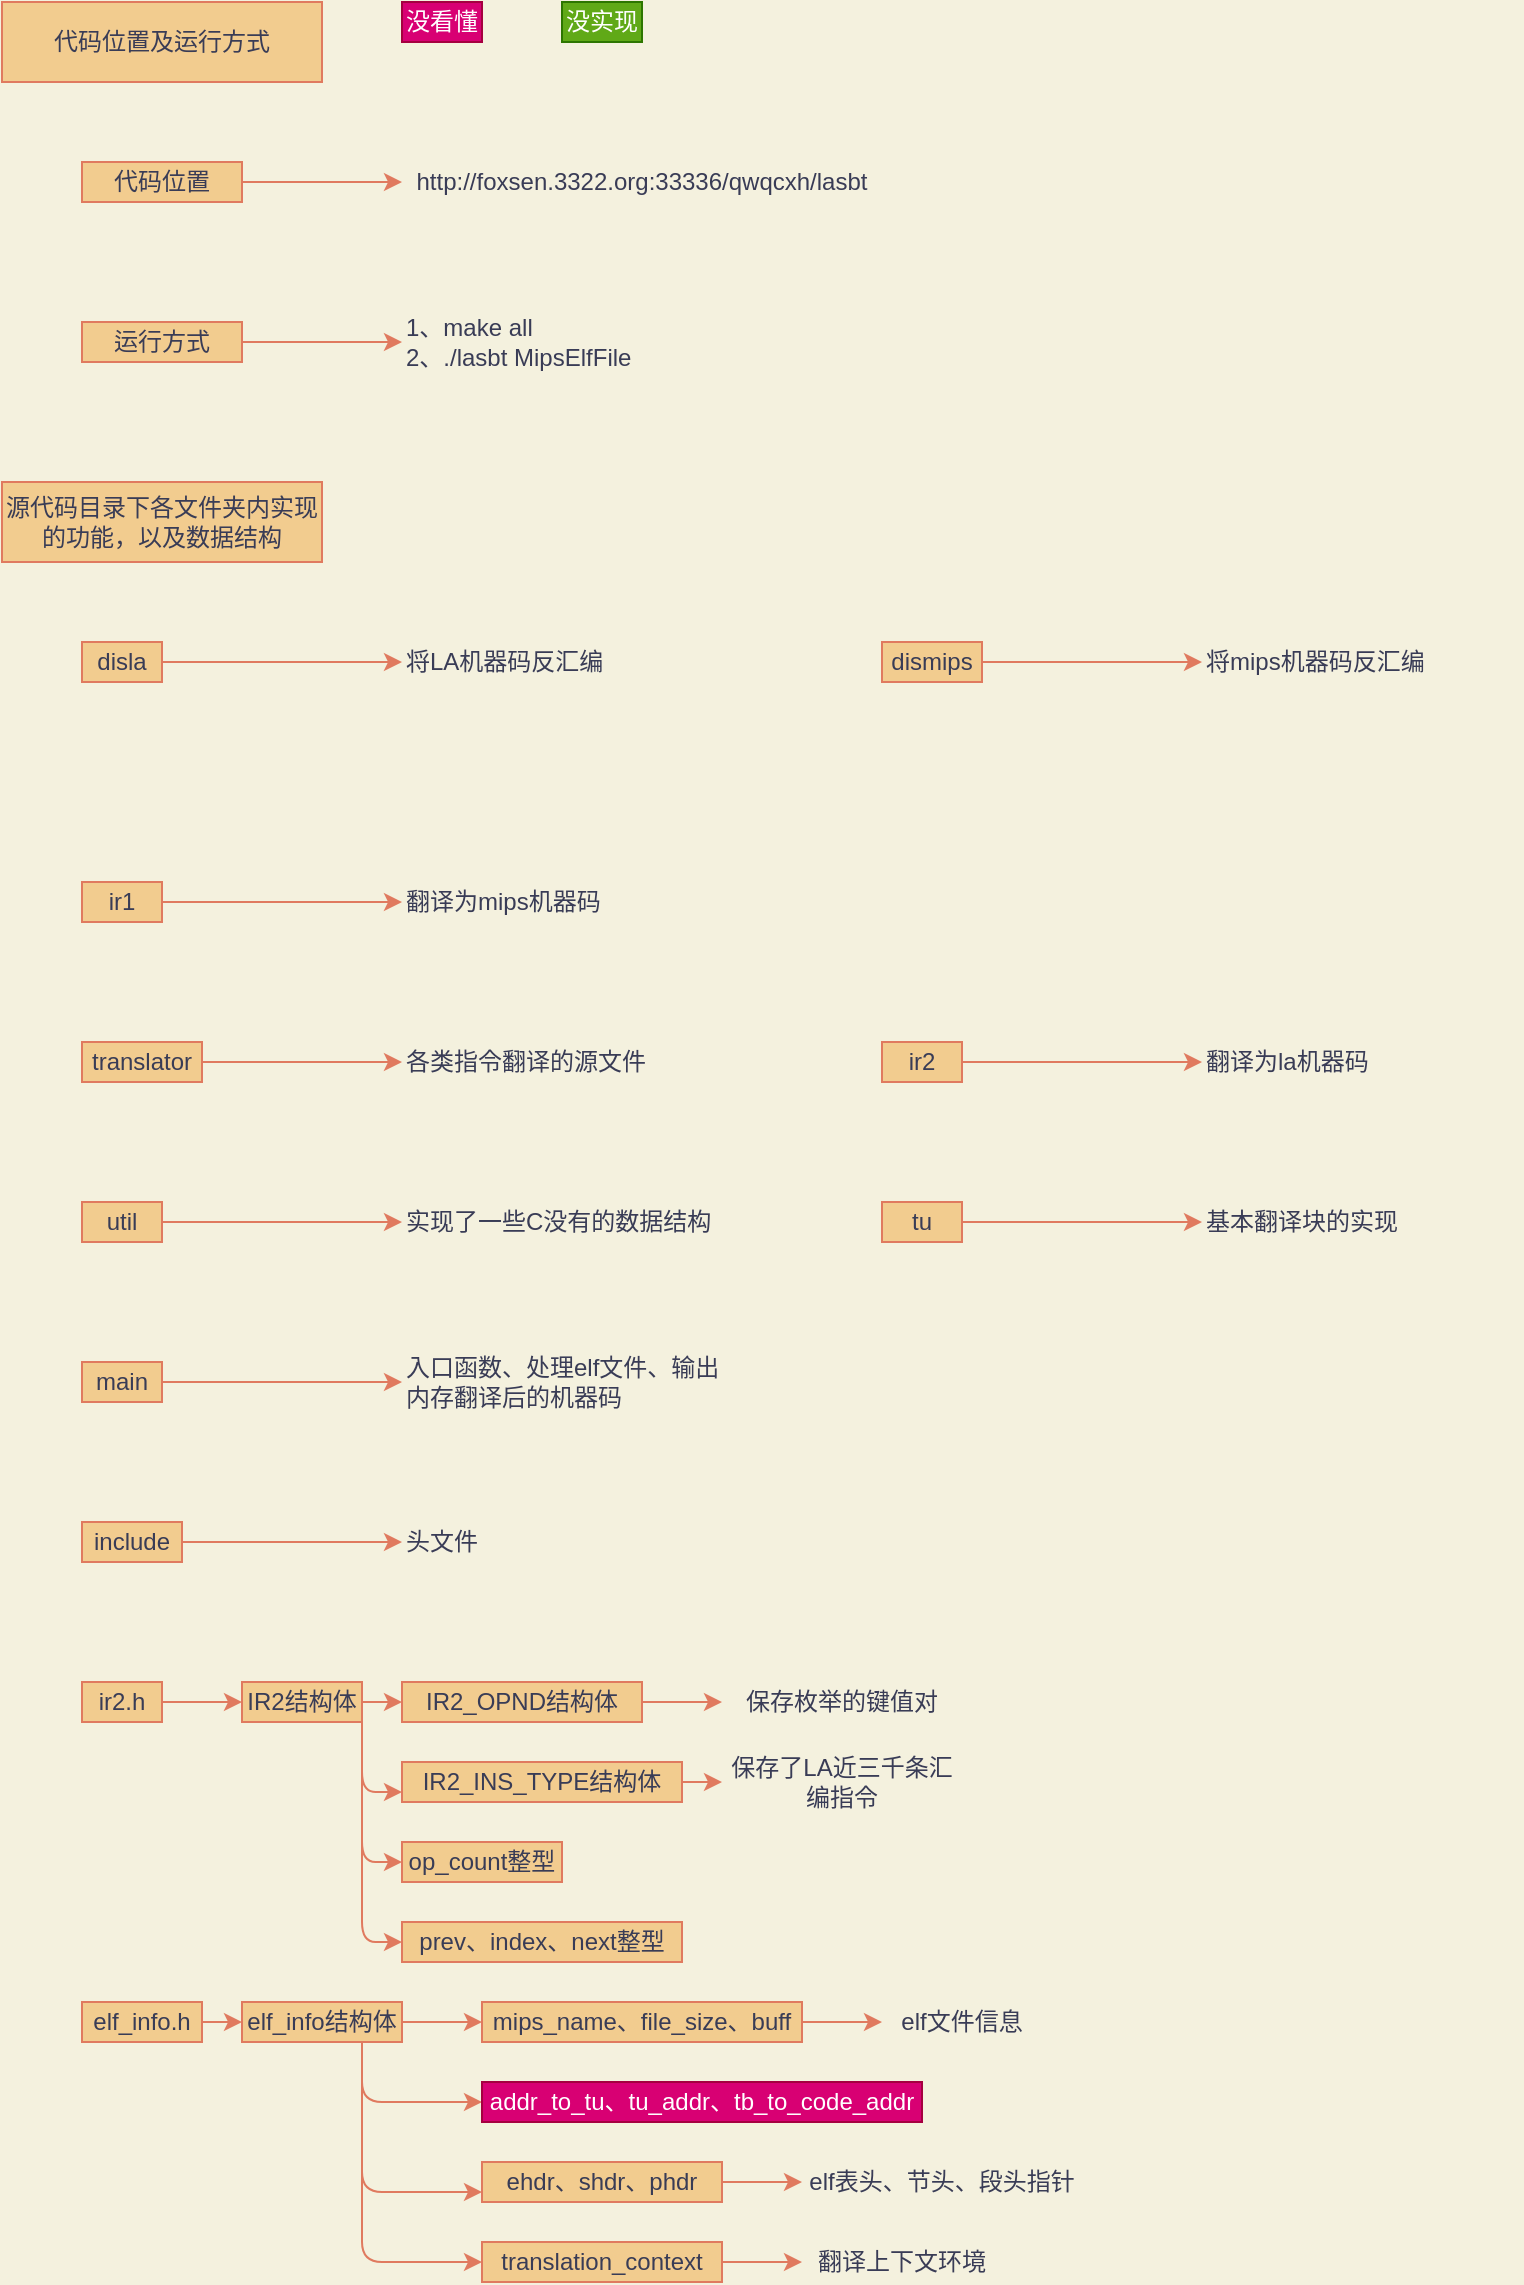 <mxfile version="13.6.6" type="github" pages="3">
  <diagram id="Aom846nJxp8-ckmhE_7P" name="Page-1">
    <mxGraphModel dx="1662" dy="773" grid="1" gridSize="10" guides="1" tooltips="1" connect="1" arrows="1" fold="1" page="1" pageScale="1" pageWidth="827" pageHeight="1169" background="#F4F1DE" math="1" shadow="0">
      <root>
        <mxCell id="0" />
        <mxCell id="1" parent="0" />
        <mxCell id="qtjspHp6lkipxShFISgi-15" style="edgeStyle=orthogonalEdgeStyle;rounded=0;orthogonalLoop=1;jettySize=auto;html=1;exitX=1;exitY=0.5;exitDx=0;exitDy=0;labelBackgroundColor=#F4F1DE;strokeColor=#E07A5F;fontColor=#393C56;" parent="1" source="qtjspHp6lkipxShFISgi-1" target="qtjspHp6lkipxShFISgi-14" edge="1">
          <mxGeometry relative="1" as="geometry" />
        </mxCell>
        <mxCell id="qtjspHp6lkipxShFISgi-1" value="dismips" style="rounded=0;whiteSpace=wrap;html=1;fillColor=#F2CC8F;strokeColor=#E07A5F;fontColor=#393C56;" parent="1" vertex="1">
          <mxGeometry x="440" y="320" width="50" height="20" as="geometry" />
        </mxCell>
        <mxCell id="qtjspHp6lkipxShFISgi-17" style="edgeStyle=orthogonalEdgeStyle;rounded=0;orthogonalLoop=1;jettySize=auto;html=1;exitX=1;exitY=0.5;exitDx=0;exitDy=0;labelBackgroundColor=#F4F1DE;strokeColor=#E07A5F;fontColor=#393C56;" parent="1" source="qtjspHp6lkipxShFISgi-2" target="qtjspHp6lkipxShFISgi-16" edge="1">
          <mxGeometry relative="1" as="geometry" />
        </mxCell>
        <mxCell id="qtjspHp6lkipxShFISgi-2" value="disla" style="rounded=0;whiteSpace=wrap;html=1;fillColor=#F2CC8F;strokeColor=#E07A5F;fontColor=#393C56;" parent="1" vertex="1">
          <mxGeometry x="40" y="320" width="40" height="20" as="geometry" />
        </mxCell>
        <mxCell id="qtjspHp6lkipxShFISgi-18" style="edgeStyle=orthogonalEdgeStyle;rounded=0;orthogonalLoop=1;jettySize=auto;html=1;exitX=1;exitY=0.5;exitDx=0;exitDy=0;entryX=0;entryY=0.5;entryDx=0;entryDy=0;labelBackgroundColor=#F4F1DE;strokeColor=#E07A5F;fontColor=#393C56;" parent="1" source="qtjspHp6lkipxShFISgi-3" target="qtjspHp6lkipxShFISgi-19" edge="1">
          <mxGeometry relative="1" as="geometry">
            <mxPoint x="140" y="770" as="targetPoint" />
          </mxGeometry>
        </mxCell>
        <mxCell id="qtjspHp6lkipxShFISgi-3" value="include" style="rounded=0;whiteSpace=wrap;html=1;fillColor=#F2CC8F;strokeColor=#E07A5F;fontColor=#393C56;" parent="1" vertex="1">
          <mxGeometry x="40" y="760" width="50" height="20" as="geometry" />
        </mxCell>
        <mxCell id="qtjspHp6lkipxShFISgi-21" style="edgeStyle=orthogonalEdgeStyle;rounded=0;orthogonalLoop=1;jettySize=auto;html=1;exitX=1;exitY=0.5;exitDx=0;exitDy=0;labelBackgroundColor=#F4F1DE;strokeColor=#E07A5F;fontColor=#393C56;" parent="1" source="qtjspHp6lkipxShFISgi-4" target="qtjspHp6lkipxShFISgi-20" edge="1">
          <mxGeometry relative="1" as="geometry" />
        </mxCell>
        <mxCell id="qtjspHp6lkipxShFISgi-4" value="ir1" style="rounded=0;whiteSpace=wrap;html=1;fillColor=#F2CC8F;strokeColor=#E07A5F;fontColor=#393C56;" parent="1" vertex="1">
          <mxGeometry x="40" y="440" width="40" height="20" as="geometry" />
        </mxCell>
        <mxCell id="qtjspHp6lkipxShFISgi-5" value="ir2" style="rounded=0;whiteSpace=wrap;html=1;fillColor=#F2CC8F;strokeColor=#E07A5F;fontColor=#393C56;" parent="1" vertex="1">
          <mxGeometry x="440" y="520" width="40" height="20" as="geometry" />
        </mxCell>
        <mxCell id="qtjspHp6lkipxShFISgi-25" style="edgeStyle=orthogonalEdgeStyle;rounded=0;orthogonalLoop=1;jettySize=auto;html=1;exitX=1;exitY=0.5;exitDx=0;exitDy=0;entryX=0;entryY=0.5;entryDx=0;entryDy=0;labelBackgroundColor=#F4F1DE;strokeColor=#E07A5F;fontColor=#393C56;" parent="1" source="qtjspHp6lkipxShFISgi-6" target="qtjspHp6lkipxShFISgi-24" edge="1">
          <mxGeometry relative="1" as="geometry" />
        </mxCell>
        <mxCell id="qtjspHp6lkipxShFISgi-6" value="translator" style="rounded=0;whiteSpace=wrap;html=1;fillColor=#F2CC8F;strokeColor=#E07A5F;fontColor=#393C56;" parent="1" vertex="1">
          <mxGeometry x="40" y="520" width="60" height="20" as="geometry" />
        </mxCell>
        <mxCell id="qtjspHp6lkipxShFISgi-27" style="edgeStyle=orthogonalEdgeStyle;rounded=0;orthogonalLoop=1;jettySize=auto;html=1;exitX=1;exitY=0.5;exitDx=0;exitDy=0;entryX=0;entryY=0.5;entryDx=0;entryDy=0;labelBackgroundColor=#F4F1DE;strokeColor=#E07A5F;fontColor=#393C56;" parent="1" source="qtjspHp6lkipxShFISgi-7" target="qtjspHp6lkipxShFISgi-26" edge="1">
          <mxGeometry relative="1" as="geometry" />
        </mxCell>
        <mxCell id="qtjspHp6lkipxShFISgi-7" value="tu" style="rounded=0;whiteSpace=wrap;html=1;fillColor=#F2CC8F;strokeColor=#E07A5F;fontColor=#393C56;" parent="1" vertex="1">
          <mxGeometry x="440" y="600" width="40" height="20" as="geometry" />
        </mxCell>
        <mxCell id="qtjspHp6lkipxShFISgi-28" style="edgeStyle=orthogonalEdgeStyle;rounded=0;orthogonalLoop=1;jettySize=auto;html=1;exitX=1;exitY=0.5;exitDx=0;exitDy=0;entryX=0;entryY=0.5;entryDx=0;entryDy=0;labelBackgroundColor=#F4F1DE;strokeColor=#E07A5F;fontColor=#393C56;" parent="1" source="qtjspHp6lkipxShFISgi-8" target="qtjspHp6lkipxShFISgi-29" edge="1">
          <mxGeometry relative="1" as="geometry">
            <mxPoint x="190" y="610" as="targetPoint" />
          </mxGeometry>
        </mxCell>
        <mxCell id="qtjspHp6lkipxShFISgi-8" value="util" style="rounded=0;whiteSpace=wrap;html=1;fillColor=#F2CC8F;strokeColor=#E07A5F;fontColor=#393C56;" parent="1" vertex="1">
          <mxGeometry x="40" y="600" width="40" height="20" as="geometry" />
        </mxCell>
        <mxCell id="qtjspHp6lkipxShFISgi-30" style="edgeStyle=orthogonalEdgeStyle;rounded=0;orthogonalLoop=1;jettySize=auto;html=1;exitX=1;exitY=0.5;exitDx=0;exitDy=0;labelBackgroundColor=#F4F1DE;strokeColor=#E07A5F;fontColor=#393C56;" parent="1" source="qtjspHp6lkipxShFISgi-9" target="qtjspHp6lkipxShFISgi-31" edge="1">
          <mxGeometry relative="1" as="geometry">
            <mxPoint x="190" y="1010" as="targetPoint" />
          </mxGeometry>
        </mxCell>
        <mxCell id="qtjspHp6lkipxShFISgi-9" value="main" style="rounded=0;whiteSpace=wrap;html=1;fillColor=#F2CC8F;strokeColor=#E07A5F;fontColor=#393C56;" parent="1" vertex="1">
          <mxGeometry x="40" y="680" width="40" height="20" as="geometry" />
        </mxCell>
        <mxCell id="qtjspHp6lkipxShFISgi-14" value="将mips机器码反汇编" style="text;html=1;strokeColor=none;fillColor=none;align=left;verticalAlign=middle;whiteSpace=wrap;rounded=0;fontColor=#393C56;" parent="1" vertex="1">
          <mxGeometry x="600" y="320" width="160" height="20" as="geometry" />
        </mxCell>
        <mxCell id="qtjspHp6lkipxShFISgi-16" value="将LA机器码反汇编" style="text;html=1;strokeColor=none;fillColor=none;align=left;verticalAlign=middle;whiteSpace=wrap;rounded=0;fontColor=#393C56;" parent="1" vertex="1">
          <mxGeometry x="200" y="320" width="160" height="20" as="geometry" />
        </mxCell>
        <mxCell id="qtjspHp6lkipxShFISgi-19" value="头文件" style="text;html=1;strokeColor=none;fillColor=none;align=left;verticalAlign=middle;whiteSpace=wrap;rounded=0;labelPosition=center;verticalLabelPosition=middle;fontColor=#393C56;" parent="1" vertex="1">
          <mxGeometry x="200" y="760" width="160" height="20" as="geometry" />
        </mxCell>
        <mxCell id="qtjspHp6lkipxShFISgi-20" value="翻译为mips机器码" style="text;html=1;strokeColor=none;fillColor=none;align=left;verticalAlign=middle;whiteSpace=wrap;rounded=0;fontColor=#393C56;" parent="1" vertex="1">
          <mxGeometry x="200" y="440" width="160" height="20" as="geometry" />
        </mxCell>
        <mxCell id="qtjspHp6lkipxShFISgi-22" style="edgeStyle=orthogonalEdgeStyle;rounded=0;orthogonalLoop=1;jettySize=auto;html=1;exitX=1;exitY=0.5;exitDx=0;exitDy=0;labelBackgroundColor=#F4F1DE;strokeColor=#E07A5F;fontColor=#393C56;" parent="1" source="qtjspHp6lkipxShFISgi-5" target="qtjspHp6lkipxShFISgi-23" edge="1">
          <mxGeometry relative="1" as="geometry">
            <mxPoint x="490" y="530" as="sourcePoint" />
          </mxGeometry>
        </mxCell>
        <mxCell id="qtjspHp6lkipxShFISgi-23" value="翻译为la机器码" style="text;html=1;strokeColor=none;fillColor=none;align=left;verticalAlign=middle;whiteSpace=wrap;rounded=0;fontColor=#393C56;" parent="1" vertex="1">
          <mxGeometry x="600" y="520" width="160" height="20" as="geometry" />
        </mxCell>
        <mxCell id="qtjspHp6lkipxShFISgi-24" value="各类指令翻译的源文件" style="text;html=1;strokeColor=none;fillColor=none;align=left;verticalAlign=middle;whiteSpace=wrap;rounded=0;fontColor=#393C56;" parent="1" vertex="1">
          <mxGeometry x="200" y="520" width="160" height="20" as="geometry" />
        </mxCell>
        <mxCell id="qtjspHp6lkipxShFISgi-26" value="基本翻译块的实现" style="text;html=1;strokeColor=none;fillColor=none;align=left;verticalAlign=middle;whiteSpace=wrap;rounded=0;fontColor=#393C56;" parent="1" vertex="1">
          <mxGeometry x="600" y="600" width="160" height="20" as="geometry" />
        </mxCell>
        <mxCell id="qtjspHp6lkipxShFISgi-29" value="实现了一些C没有的数据结构" style="text;html=1;strokeColor=none;fillColor=none;align=left;verticalAlign=middle;whiteSpace=wrap;rounded=0;fontColor=#393C56;" parent="1" vertex="1">
          <mxGeometry x="200" y="600" width="160" height="20" as="geometry" />
        </mxCell>
        <mxCell id="qtjspHp6lkipxShFISgi-31" value="入口函数、处理elf文件、输出内存翻译后的机器码" style="text;html=1;strokeColor=none;fillColor=none;align=left;verticalAlign=middle;whiteSpace=wrap;rounded=0;fontColor=#393C56;" parent="1" vertex="1">
          <mxGeometry x="200" y="680" width="160" height="20" as="geometry" />
        </mxCell>
        <mxCell id="qtjspHp6lkipxShFISgi-33" value="源代码目录下各文件夹内实现的功能，以及数据结构" style="rounded=0;whiteSpace=wrap;html=1;align=center;fontSize=12;fillColor=#F2CC8F;strokeColor=#E07A5F;fontColor=#393C56;" parent="1" vertex="1">
          <mxGeometry y="240" width="160" height="40" as="geometry" />
        </mxCell>
        <mxCell id="TA3_cH7VvukM17leLb7_-7" style="edgeStyle=orthogonalEdgeStyle;curved=0;rounded=1;sketch=0;orthogonalLoop=1;jettySize=auto;html=1;exitX=1;exitY=0.5;exitDx=0;exitDy=0;entryX=0;entryY=0.5;entryDx=0;entryDy=0;labelBackgroundColor=#F4F1DE;strokeColor=#E07A5F;fontColor=#393C56;" parent="1" source="WBqkDcnKr9uTJA-TYEti-1" target="TA3_cH7VvukM17leLb7_-1" edge="1">
          <mxGeometry relative="1" as="geometry" />
        </mxCell>
        <mxCell id="TA3_cH7VvukM17leLb7_-8" style="edgeStyle=orthogonalEdgeStyle;curved=0;rounded=1;sketch=0;orthogonalLoop=1;jettySize=auto;html=1;exitX=1;exitY=1;exitDx=0;exitDy=0;entryX=0;entryY=0.75;entryDx=0;entryDy=0;labelBackgroundColor=#F4F1DE;strokeColor=#E07A5F;fontColor=#393C56;" parent="1" source="WBqkDcnKr9uTJA-TYEti-1" target="TA3_cH7VvukM17leLb7_-3" edge="1">
          <mxGeometry relative="1" as="geometry" />
        </mxCell>
        <mxCell id="TA3_cH7VvukM17leLb7_-21" style="edgeStyle=orthogonalEdgeStyle;curved=0;rounded=1;sketch=0;orthogonalLoop=1;jettySize=auto;html=1;exitX=1;exitY=1;exitDx=0;exitDy=0;entryX=0;entryY=0.5;entryDx=0;entryDy=0;labelBackgroundColor=#F4F1DE;strokeColor=#E07A5F;fontColor=#393C56;" parent="1" source="WBqkDcnKr9uTJA-TYEti-1" target="TA3_cH7VvukM17leLb7_-10" edge="1">
          <mxGeometry relative="1" as="geometry" />
        </mxCell>
        <mxCell id="TA3_cH7VvukM17leLb7_-22" style="edgeStyle=orthogonalEdgeStyle;curved=0;rounded=1;sketch=0;orthogonalLoop=1;jettySize=auto;html=1;exitX=1;exitY=1;exitDx=0;exitDy=0;entryX=0;entryY=0.5;entryDx=0;entryDy=0;labelBackgroundColor=#F4F1DE;strokeColor=#E07A5F;fontColor=#393C56;" parent="1" source="WBqkDcnKr9uTJA-TYEti-1" target="TA3_cH7VvukM17leLb7_-11" edge="1">
          <mxGeometry relative="1" as="geometry" />
        </mxCell>
        <mxCell id="WBqkDcnKr9uTJA-TYEti-1" value="IR2结构体" style="rounded=0;whiteSpace=wrap;html=1;fillColor=#F2CC8F;strokeColor=#E07A5F;fontColor=#393C56;" parent="1" vertex="1">
          <mxGeometry x="120" y="840" width="60" height="20" as="geometry" />
        </mxCell>
        <mxCell id="TA3_cH7VvukM17leLb7_-14" style="edgeStyle=orthogonalEdgeStyle;curved=0;rounded=1;sketch=0;orthogonalLoop=1;jettySize=auto;html=1;exitX=1;exitY=0.5;exitDx=0;exitDy=0;entryX=0;entryY=0.5;entryDx=0;entryDy=0;labelBackgroundColor=#F4F1DE;strokeColor=#E07A5F;fontColor=#393C56;" parent="1" source="TA3_cH7VvukM17leLb7_-1" target="TA3_cH7VvukM17leLb7_-15" edge="1">
          <mxGeometry relative="1" as="geometry">
            <mxPoint x="370" y="850" as="targetPoint" />
          </mxGeometry>
        </mxCell>
        <mxCell id="TA3_cH7VvukM17leLb7_-1" value="IR2_OPND结构体" style="rounded=0;whiteSpace=wrap;html=1;sketch=0;fillColor=#F2CC8F;strokeColor=#E07A5F;fontColor=#393C56;" parent="1" vertex="1">
          <mxGeometry x="200" y="840" width="120" height="20" as="geometry" />
        </mxCell>
        <mxCell id="TA3_cH7VvukM17leLb7_-12" style="edgeStyle=orthogonalEdgeStyle;curved=0;rounded=1;sketch=0;orthogonalLoop=1;jettySize=auto;html=1;exitX=1;exitY=0.5;exitDx=0;exitDy=0;entryX=0;entryY=0.5;entryDx=0;entryDy=0;labelBackgroundColor=#F4F1DE;strokeColor=#E07A5F;fontColor=#393C56;" parent="1" source="TA3_cH7VvukM17leLb7_-3" target="TA3_cH7VvukM17leLb7_-13" edge="1">
          <mxGeometry relative="1" as="geometry">
            <mxPoint x="360" y="890" as="targetPoint" />
          </mxGeometry>
        </mxCell>
        <mxCell id="TA3_cH7VvukM17leLb7_-3" value="IR2_INS_TYPE结构体" style="rounded=0;whiteSpace=wrap;html=1;sketch=0;fillColor=#F2CC8F;strokeColor=#E07A5F;fontColor=#393C56;" parent="1" vertex="1">
          <mxGeometry x="200" y="880" width="140" height="20" as="geometry" />
        </mxCell>
        <mxCell id="TA3_cH7VvukM17leLb7_-9" style="edgeStyle=orthogonalEdgeStyle;curved=0;rounded=1;sketch=0;orthogonalLoop=1;jettySize=auto;html=1;exitX=0.5;exitY=1;exitDx=0;exitDy=0;labelBackgroundColor=#F4F1DE;strokeColor=#E07A5F;fontColor=#393C56;" parent="1" source="TA3_cH7VvukM17leLb7_-3" target="TA3_cH7VvukM17leLb7_-3" edge="1">
          <mxGeometry relative="1" as="geometry" />
        </mxCell>
        <mxCell id="TA3_cH7VvukM17leLb7_-10" value="op_count整型" style="rounded=0;whiteSpace=wrap;html=1;sketch=0;fillColor=#F2CC8F;strokeColor=#E07A5F;fontColor=#393C56;" parent="1" vertex="1">
          <mxGeometry x="200" y="920" width="80" height="20" as="geometry" />
        </mxCell>
        <mxCell id="TA3_cH7VvukM17leLb7_-11" value="prev、index、next整型" style="rounded=0;whiteSpace=wrap;html=1;sketch=0;fillColor=#F2CC8F;strokeColor=#E07A5F;fontColor=#393C56;" parent="1" vertex="1">
          <mxGeometry x="200" y="960" width="140" height="20" as="geometry" />
        </mxCell>
        <mxCell id="TA3_cH7VvukM17leLb7_-13" value="保存了LA近三千条汇编指令" style="text;html=1;strokeColor=none;fillColor=none;align=center;verticalAlign=middle;whiteSpace=wrap;rounded=0;sketch=0;fontColor=#393C56;" parent="1" vertex="1">
          <mxGeometry x="360" y="880" width="120" height="20" as="geometry" />
        </mxCell>
        <mxCell id="TA3_cH7VvukM17leLb7_-15" value="保存枚举的键值对" style="text;html=1;strokeColor=none;fillColor=none;align=center;verticalAlign=middle;whiteSpace=wrap;rounded=0;sketch=0;fontColor=#393C56;" parent="1" vertex="1">
          <mxGeometry x="360" y="840" width="120" height="20" as="geometry" />
        </mxCell>
        <mxCell id="JEauQYoevmHhT9Z8oVpF-11" value="" style="edgeStyle=orthogonalEdgeStyle;curved=0;rounded=1;sketch=0;orthogonalLoop=1;jettySize=auto;html=1;labelBackgroundColor=#F4F1DE;strokeColor=#E07A5F;fontColor=#393C56;" parent="1" source="_CX-5Nnmrqa5psmsbB4g-4" target="JEauQYoevmHhT9Z8oVpF-5" edge="1">
          <mxGeometry relative="1" as="geometry" />
        </mxCell>
        <mxCell id="JEauQYoevmHhT9Z8oVpF-13" style="edgeStyle=orthogonalEdgeStyle;curved=0;rounded=1;sketch=0;orthogonalLoop=1;jettySize=auto;html=1;exitX=0.75;exitY=1;exitDx=0;exitDy=0;entryX=0;entryY=0.75;entryDx=0;entryDy=0;labelBackgroundColor=#F4F1DE;strokeColor=#E07A5F;fontColor=#393C56;" parent="1" source="_CX-5Nnmrqa5psmsbB4g-4" target="JEauQYoevmHhT9Z8oVpF-1" edge="1">
          <mxGeometry relative="1" as="geometry" />
        </mxCell>
        <mxCell id="JEauQYoevmHhT9Z8oVpF-14" style="edgeStyle=orthogonalEdgeStyle;curved=0;rounded=1;sketch=0;orthogonalLoop=1;jettySize=auto;html=1;exitX=0.75;exitY=1;exitDx=0;exitDy=0;entryX=0;entryY=0.5;entryDx=0;entryDy=0;labelBackgroundColor=#F4F1DE;strokeColor=#E07A5F;fontColor=#393C56;" parent="1" source="_CX-5Nnmrqa5psmsbB4g-4" target="JEauQYoevmHhT9Z8oVpF-7" edge="1">
          <mxGeometry relative="1" as="geometry" />
        </mxCell>
        <mxCell id="JEauQYoevmHhT9Z8oVpF-16" style="edgeStyle=orthogonalEdgeStyle;curved=0;rounded=1;sketch=0;orthogonalLoop=1;jettySize=auto;html=1;exitX=0.75;exitY=1;exitDx=0;exitDy=0;entryX=0;entryY=0.5;entryDx=0;entryDy=0;labelBackgroundColor=#F4F1DE;strokeColor=#E07A5F;fontColor=#393C56;" parent="1" source="_CX-5Nnmrqa5psmsbB4g-4" target="JEauQYoevmHhT9Z8oVpF-15" edge="1">
          <mxGeometry relative="1" as="geometry" />
        </mxCell>
        <mxCell id="_CX-5Nnmrqa5psmsbB4g-4" value="elf_info结构体" style="rounded=0;whiteSpace=wrap;html=1;sketch=0;fillColor=#F2CC8F;strokeColor=#E07A5F;fontColor=#393C56;" parent="1" vertex="1">
          <mxGeometry x="120" y="1000" width="80" height="20" as="geometry" />
        </mxCell>
        <mxCell id="_CX-5Nnmrqa5psmsbB4g-6" value="" style="edgeStyle=orthogonalEdgeStyle;curved=0;rounded=1;sketch=0;orthogonalLoop=1;jettySize=auto;html=1;labelBackgroundColor=#F4F1DE;strokeColor=#E07A5F;fontColor=#393C56;" parent="1" source="_CX-5Nnmrqa5psmsbB4g-5" target="WBqkDcnKr9uTJA-TYEti-1" edge="1">
          <mxGeometry relative="1" as="geometry" />
        </mxCell>
        <mxCell id="_CX-5Nnmrqa5psmsbB4g-5" value="ir2.h" style="rounded=0;whiteSpace=wrap;html=1;sketch=0;fillColor=#F2CC8F;strokeColor=#E07A5F;fontColor=#393C56;" parent="1" vertex="1">
          <mxGeometry x="40" y="840" width="40" height="20" as="geometry" />
        </mxCell>
        <mxCell id="_CX-5Nnmrqa5psmsbB4g-8" value="" style="edgeStyle=orthogonalEdgeStyle;curved=0;rounded=1;sketch=0;orthogonalLoop=1;jettySize=auto;html=1;labelBackgroundColor=#F4F1DE;strokeColor=#E07A5F;fontColor=#393C56;" parent="1" source="_CX-5Nnmrqa5psmsbB4g-7" target="_CX-5Nnmrqa5psmsbB4g-4" edge="1">
          <mxGeometry relative="1" as="geometry" />
        </mxCell>
        <mxCell id="_CX-5Nnmrqa5psmsbB4g-7" value="elf_info.h" style="rounded=0;whiteSpace=wrap;html=1;sketch=0;fillColor=#F2CC8F;strokeColor=#E07A5F;fontColor=#393C56;" parent="1" vertex="1">
          <mxGeometry x="40" y="1000" width="60" height="20" as="geometry" />
        </mxCell>
        <mxCell id="JEauQYoevmHhT9Z8oVpF-3" value="" style="edgeStyle=orthogonalEdgeStyle;curved=0;rounded=1;sketch=0;orthogonalLoop=1;jettySize=auto;html=1;labelBackgroundColor=#F4F1DE;strokeColor=#E07A5F;fontColor=#393C56;" parent="1" source="JEauQYoevmHhT9Z8oVpF-1" target="JEauQYoevmHhT9Z8oVpF-2" edge="1">
          <mxGeometry relative="1" as="geometry" />
        </mxCell>
        <mxCell id="JEauQYoevmHhT9Z8oVpF-1" value="ehdr、shdr、phdr" style="rounded=0;whiteSpace=wrap;html=1;sketch=0;fillColor=#F2CC8F;strokeColor=#E07A5F;fontColor=#393C56;" parent="1" vertex="1">
          <mxGeometry x="240" y="1080" width="120" height="20" as="geometry" />
        </mxCell>
        <mxCell id="JEauQYoevmHhT9Z8oVpF-2" value="elf表头、节头、段头指针" style="text;html=1;strokeColor=none;fillColor=none;align=center;verticalAlign=middle;whiteSpace=wrap;rounded=0;sketch=0;fontColor=#393C56;" parent="1" vertex="1">
          <mxGeometry x="400" y="1080" width="140" height="20" as="geometry" />
        </mxCell>
        <mxCell id="JEauQYoevmHhT9Z8oVpF-4" value="elf文件信息" style="text;html=1;strokeColor=none;fillColor=none;align=center;verticalAlign=middle;whiteSpace=wrap;rounded=0;sketch=0;fontColor=#393C56;" parent="1" vertex="1">
          <mxGeometry x="440" y="1000" width="80" height="20" as="geometry" />
        </mxCell>
        <mxCell id="JEauQYoevmHhT9Z8oVpF-6" value="" style="edgeStyle=orthogonalEdgeStyle;curved=0;rounded=1;sketch=0;orthogonalLoop=1;jettySize=auto;html=1;labelBackgroundColor=#F4F1DE;strokeColor=#E07A5F;fontColor=#393C56;" parent="1" source="JEauQYoevmHhT9Z8oVpF-5" target="JEauQYoevmHhT9Z8oVpF-4" edge="1">
          <mxGeometry relative="1" as="geometry" />
        </mxCell>
        <mxCell id="JEauQYoevmHhT9Z8oVpF-5" value="mips_name、file_size、buff" style="rounded=0;whiteSpace=wrap;html=1;sketch=0;fillColor=#F2CC8F;strokeColor=#E07A5F;fontColor=#393C56;" parent="1" vertex="1">
          <mxGeometry x="240" y="1000" width="160" height="20" as="geometry" />
        </mxCell>
        <mxCell id="JEauQYoevmHhT9Z8oVpF-10" value="" style="edgeStyle=orthogonalEdgeStyle;curved=0;rounded=1;sketch=0;orthogonalLoop=1;jettySize=auto;html=1;labelBackgroundColor=#F4F1DE;strokeColor=#E07A5F;fontColor=#393C56;" parent="1" source="JEauQYoevmHhT9Z8oVpF-7" target="JEauQYoevmHhT9Z8oVpF-9" edge="1">
          <mxGeometry relative="1" as="geometry" />
        </mxCell>
        <mxCell id="JEauQYoevmHhT9Z8oVpF-7" value="&lt;div style=&quot;line-height: 19px&quot;&gt;&lt;span style=&quot;&quot;&gt;translation_context&lt;/span&gt;&lt;br&gt;&lt;/div&gt;" style="rounded=0;whiteSpace=wrap;html=1;sketch=0;labelBackgroundColor=none;fillColor=#F2CC8F;strokeColor=#E07A5F;fontColor=#393C56;" parent="1" vertex="1">
          <mxGeometry x="240" y="1120" width="120" height="20" as="geometry" />
        </mxCell>
        <mxCell id="JEauQYoevmHhT9Z8oVpF-9" value="翻译上下文环境" style="text;html=1;strokeColor=none;fillColor=none;align=center;verticalAlign=middle;whiteSpace=wrap;rounded=0;labelBackgroundColor=none;sketch=0;fontColor=#393C56;" parent="1" vertex="1">
          <mxGeometry x="400" y="1120" width="100" height="20" as="geometry" />
        </mxCell>
        <mxCell id="JEauQYoevmHhT9Z8oVpF-15" value="addr_to_tu、tu_addr、tb_to_code_addr" style="rounded=0;whiteSpace=wrap;html=1;labelBackgroundColor=none;sketch=0;fillColor=#d80073;strokeColor=#A50040;fontColor=#ffffff;" parent="1" vertex="1">
          <mxGeometry x="240" y="1040" width="220" height="20" as="geometry" />
        </mxCell>
        <mxCell id="QQQnxEIxQd7CLi5y5rRg-1" value="代码位置及运行方式" style="rounded=0;whiteSpace=wrap;html=1;align=center;fontSize=12;fillColor=#F2CC8F;strokeColor=#E07A5F;fontColor=#393C56;" parent="1" vertex="1">
          <mxGeometry width="160" height="40" as="geometry" />
        </mxCell>
        <mxCell id="QQQnxEIxQd7CLi5y5rRg-4" value="" style="edgeStyle=orthogonalEdgeStyle;curved=0;rounded=1;sketch=0;orthogonalLoop=1;jettySize=auto;html=1;labelBackgroundColor=#F4F1DE;strokeColor=#E07A5F;fontColor=#393C56;" parent="1" source="QQQnxEIxQd7CLi5y5rRg-2" target="QQQnxEIxQd7CLi5y5rRg-3" edge="1">
          <mxGeometry relative="1" as="geometry" />
        </mxCell>
        <mxCell id="QQQnxEIxQd7CLi5y5rRg-2" value="代码位置" style="rounded=0;whiteSpace=wrap;html=1;labelBackgroundColor=none;sketch=0;fillColor=#F2CC8F;strokeColor=#E07A5F;fontColor=#393C56;" parent="1" vertex="1">
          <mxGeometry x="40" y="80" width="80" height="20" as="geometry" />
        </mxCell>
        <UserObject label="http://foxsen.3322.org:33336/qwqcxh/lasbt" link="http://foxsen.3322.org:33336/qwqcxh/lasbt" id="QQQnxEIxQd7CLi5y5rRg-3">
          <mxCell style="text;html=1;strokeColor=none;fillColor=none;align=center;verticalAlign=middle;whiteSpace=wrap;rounded=0;labelBackgroundColor=none;sketch=0;fontColor=#393C56;" parent="1" vertex="1">
            <mxGeometry x="200" y="80" width="240" height="20" as="geometry" />
          </mxCell>
        </UserObject>
        <mxCell id="QQQnxEIxQd7CLi5y5rRg-10" value="" style="edgeStyle=orthogonalEdgeStyle;curved=0;rounded=1;sketch=0;orthogonalLoop=1;jettySize=auto;html=1;labelBackgroundColor=#F4F1DE;strokeColor=#E07A5F;fontColor=#393C56;" parent="1" source="QQQnxEIxQd7CLi5y5rRg-5" target="QQQnxEIxQd7CLi5y5rRg-6" edge="1">
          <mxGeometry relative="1" as="geometry" />
        </mxCell>
        <mxCell id="QQQnxEIxQd7CLi5y5rRg-5" value="运行方式" style="rounded=0;whiteSpace=wrap;html=1;labelBackgroundColor=none;sketch=0;fillColor=#F2CC8F;strokeColor=#E07A5F;fontColor=#393C56;" parent="1" vertex="1">
          <mxGeometry x="40" y="160" width="80" height="20" as="geometry" />
        </mxCell>
        <mxCell id="QQQnxEIxQd7CLi5y5rRg-6" value="1、make all&lt;br&gt;2、./lasbt MipsElfFile" style="text;html=1;strokeColor=none;fillColor=none;align=left;verticalAlign=middle;whiteSpace=wrap;rounded=0;labelBackgroundColor=none;sketch=0;fontColor=#393C56;fontStyle=0" parent="1" vertex="1">
          <mxGeometry x="200" y="160" width="120" height="20" as="geometry" />
        </mxCell>
        <mxCell id="JP9IEoHmW8Uf7j2zj-nc-1" value="没看懂" style="rounded=0;whiteSpace=wrap;html=1;sketch=0;strokeColor=#A50040;fillColor=#d80073;fontColor=#ffffff;" parent="1" vertex="1">
          <mxGeometry x="200" width="40" height="20" as="geometry" />
        </mxCell>
        <mxCell id="JP9IEoHmW8Uf7j2zj-nc-2" value="没实现" style="rounded=0;whiteSpace=wrap;html=1;sketch=0;strokeColor=#2D7600;fillColor=#60a917;fontColor=#ffffff;" parent="1" vertex="1">
          <mxGeometry x="280" width="40" height="20" as="geometry" />
        </mxCell>
      </root>
    </mxGraphModel>
  </diagram>
  <diagram id="pZNuYVnxwlgJh_vSdz6V" name="Page-2">
    <mxGraphModel dx="1662" dy="773" grid="1" gridSize="10" guides="1" tooltips="1" connect="1" arrows="1" fold="1" page="1" pageScale="1" pageWidth="827" pageHeight="1169" background="#F4F1DE" math="0" shadow="0">
      <root>
        <mxCell id="Kx-HwaA-jPvCksvryL7s-0" />
        <mxCell id="Kx-HwaA-jPvCksvryL7s-1" parent="Kx-HwaA-jPvCksvryL7s-0" />
        <mxCell id="w7MudPTy8pmDsaKXsWPU-5" value="" style="edgeStyle=orthogonalEdgeStyle;curved=0;rounded=1;sketch=0;orthogonalLoop=1;jettySize=auto;html=1;entryX=0;entryY=0.5;entryDx=0;entryDy=0;labelBackgroundColor=#F4F1DE;strokeColor=#E07A5F;fontColor=#393C56;" parent="Kx-HwaA-jPvCksvryL7s-1" source="Yiei9IvfS3q8TYXdiDF7-0" target="w7MudPTy8pmDsaKXsWPU-2" edge="1">
          <mxGeometry relative="1" as="geometry" />
        </mxCell>
        <mxCell id="w7MudPTy8pmDsaKXsWPU-32" style="edgeStyle=orthogonalEdgeStyle;curved=0;rounded=1;sketch=0;orthogonalLoop=1;jettySize=auto;html=1;exitX=1;exitY=1;exitDx=0;exitDy=0;entryX=0;entryY=0.5;entryDx=0;entryDy=0;labelBackgroundColor=#F4F1DE;strokeColor=#E07A5F;fontColor=#393C56;" parent="Kx-HwaA-jPvCksvryL7s-1" source="Yiei9IvfS3q8TYXdiDF7-0" target="w7MudPTy8pmDsaKXsWPU-3" edge="1">
          <mxGeometry relative="1" as="geometry" />
        </mxCell>
        <mxCell id="Yiei9IvfS3q8TYXdiDF7-0" value="main" style="rounded=0;whiteSpace=wrap;html=1;align=center;fillColor=#F2CC8F;strokeColor=#E07A5F;fontColor=#393C56;" parent="Kx-HwaA-jPvCksvryL7s-1" vertex="1">
          <mxGeometry x="40" y="120" width="40" height="20" as="geometry" />
        </mxCell>
        <mxCell id="w7MudPTy8pmDsaKXsWPU-0" value="程序流程图" style="rounded=0;whiteSpace=wrap;html=1;labelBackgroundColor=none;sketch=0;fillColor=#F2CC8F;strokeColor=#E07A5F;fontColor=#393C56;" parent="Kx-HwaA-jPvCksvryL7s-1" vertex="1">
          <mxGeometry x="40" width="160" height="40" as="geometry" />
        </mxCell>
        <mxCell id="w7MudPTy8pmDsaKXsWPU-2" value="parse_args" style="rounded=0;whiteSpace=wrap;html=1;labelBackgroundColor=none;sketch=0;fillColor=#F2CC8F;strokeColor=#E07A5F;fontColor=#393C56;" parent="Kx-HwaA-jPvCksvryL7s-1" vertex="1">
          <mxGeometry x="120" y="120" width="80" height="20" as="geometry" />
        </mxCell>
        <mxCell id="MBpZWOqFHF9DpIEsmXLO-1" value="" style="edgeStyle=orthogonalEdgeStyle;curved=0;rounded=1;sketch=0;orthogonalLoop=1;jettySize=auto;html=1;strokeColor=#E07A5F;fillColor=#F2CC8F;fontColor=#393C56;" parent="Kx-HwaA-jPvCksvryL7s-1" source="w7MudPTy8pmDsaKXsWPU-3" target="MBpZWOqFHF9DpIEsmXLO-0" edge="1">
          <mxGeometry relative="1" as="geometry" />
        </mxCell>
        <mxCell id="w7MudPTy8pmDsaKXsWPU-3" value="static_translate" style="rounded=0;whiteSpace=wrap;html=1;labelBackgroundColor=none;sketch=0;fillColor=#F2CC8F;strokeColor=#E07A5F;fontColor=#393C56;" parent="Kx-HwaA-jPvCksvryL7s-1" vertex="1">
          <mxGeometry x="120" y="240" width="120" height="20" as="geometry" />
        </mxCell>
        <mxCell id="w7MudPTy8pmDsaKXsWPU-9" value="" style="shape=doubleArrow;direction=south;whiteSpace=wrap;html=1;rounded=0;labelBackgroundColor=none;sketch=0;fillColor=#F2CC8F;strokeColor=#E07A5F;fontColor=#393C56;" parent="Kx-HwaA-jPvCksvryL7s-1" vertex="1">
          <mxGeometry x="620" y="80" width="20" height="200" as="geometry" />
        </mxCell>
        <mxCell id="w7MudPTy8pmDsaKXsWPU-14" value="main.c" style="text;html=1;strokeColor=none;fillColor=none;align=center;verticalAlign=middle;whiteSpace=wrap;rounded=0;labelBackgroundColor=none;sketch=0;fontColor=#393C56;" parent="Kx-HwaA-jPvCksvryL7s-1" vertex="1">
          <mxGeometry x="680" y="160" width="80" height="40" as="geometry" />
        </mxCell>
        <mxCell id="w7MudPTy8pmDsaKXsWPU-34" value="待翻译文件名" style="endArrow=classic;html=1;exitX=0.5;exitY=1;exitDx=0;exitDy=0;entryX=0.342;entryY=0;entryDx=0;entryDy=0;entryPerimeter=0;labelBackgroundColor=#F4F1DE;strokeColor=#E07A5F;fontColor=#393C56;" parent="Kx-HwaA-jPvCksvryL7s-1" source="w7MudPTy8pmDsaKXsWPU-2" target="w7MudPTy8pmDsaKXsWPU-3" edge="1">
          <mxGeometry relative="1" as="geometry">
            <mxPoint x="150" y="180" as="sourcePoint" />
            <mxPoint x="250" y="180" as="targetPoint" />
          </mxGeometry>
        </mxCell>
        <mxCell id="MBpZWOqFHF9DpIEsmXLO-0" value="生成s2d中间文件" style="text;html=1;strokeColor=#2D7600;fillColor=#60a917;align=center;verticalAlign=middle;whiteSpace=wrap;rounded=0;sketch=0;fontColor=#ffffff;" parent="Kx-HwaA-jPvCksvryL7s-1" vertex="1">
          <mxGeometry x="279" y="240" width="121" height="20" as="geometry" />
        </mxCell>
      </root>
    </mxGraphModel>
  </diagram>
  <diagram id="07xNSt81JQnOGD0zxqk9" name="Page-3">
    <mxGraphModel dx="1422" dy="773" grid="1" gridSize="10" guides="1" tooltips="1" connect="1" arrows="1" fold="1" page="1" pageScale="1" pageWidth="827" pageHeight="1169" background="#F4F1DE" math="0" shadow="0">
      <root>
        <mxCell id="qyhttrCjrE4rRAJjd9Kx-0" />
        <mxCell id="qyhttrCjrE4rRAJjd9Kx-1" parent="qyhttrCjrE4rRAJjd9Kx-0" />
        <mxCell id="qyhttrCjrE4rRAJjd9Kx-2" value="util" style="rounded=0;whiteSpace=wrap;html=1;sketch=0;strokeColor=#E07A5F;fillColor=#F2CC8F;fontColor=#393C56;" vertex="1" parent="qyhttrCjrE4rRAJjd9Kx-1">
          <mxGeometry x="40" width="120" height="40" as="geometry" />
        </mxCell>
        <mxCell id="qyhttrCjrE4rRAJjd9Kx-3" value="cmp_addr" style="rounded=0;whiteSpace=wrap;html=1;sketch=0;strokeColor=#E07A5F;fillColor=#F2CC8F;fontColor=#393C56;" vertex="1" parent="qyhttrCjrE4rRAJjd9Kx-1">
          <mxGeometry x="160" y="80" width="60" height="20" as="geometry" />
        </mxCell>
        <mxCell id="qyhttrCjrE4rRAJjd9Kx-4" value="cmp" style="rounded=0;whiteSpace=wrap;html=1;sketch=0;strokeColor=#E07A5F;fillColor=#F2CC8F;fontColor=#393C56;" vertex="1" parent="qyhttrCjrE4rRAJjd9Kx-1">
          <mxGeometry x="40" y="80" width="40" height="20" as="geometry" />
        </mxCell>
        <mxCell id="qyhttrCjrE4rRAJjd9Kx-8" value="cmp_intptr" style="rounded=0;whiteSpace=wrap;html=1;sketch=0;strokeColor=#E07A5F;fillColor=#F2CC8F;fontColor=#393C56;" vertex="1" parent="qyhttrCjrE4rRAJjd9Kx-1">
          <mxGeometry x="220" y="80" width="60" height="20" as="geometry" />
        </mxCell>
        <mxCell id="qyhttrCjrE4rRAJjd9Kx-13" value="" style="edgeStyle=orthogonalEdgeStyle;curved=0;rounded=1;sketch=0;orthogonalLoop=1;jettySize=auto;html=1;strokeColor=#E07A5F;fillColor=#F2CC8F;fontColor=#393C56;" edge="1" parent="qyhttrCjrE4rRAJjd9Kx-1" source="qyhttrCjrE4rRAJjd9Kx-10" target="qyhttrCjrE4rRAJjd9Kx-11">
          <mxGeometry relative="1" as="geometry" />
        </mxCell>
        <mxCell id="qyhttrCjrE4rRAJjd9Kx-10" value="map" style="rounded=0;whiteSpace=wrap;html=1;sketch=0;strokeColor=#E07A5F;fillColor=#F2CC8F;fontColor=#393C56;" vertex="1" parent="qyhttrCjrE4rRAJjd9Kx-1">
          <mxGeometry x="40" y="160" width="40" height="20" as="geometry" />
        </mxCell>
        <mxCell id="qyhttrCjrE4rRAJjd9Kx-11" value="1、addr_t, intptr_t&lt;br&gt;2、intptr_t, intptr_t" style="rounded=0;whiteSpace=wrap;html=1;sketch=0;strokeColor=#E07A5F;fillColor=#F2CC8F;fontColor=#393C56;" vertex="1" parent="qyhttrCjrE4rRAJjd9Kx-1">
          <mxGeometry x="160" y="150" width="120" height="40" as="geometry" />
        </mxCell>
        <mxCell id="qyhttrCjrE4rRAJjd9Kx-14" value="insert" style="rounded=0;whiteSpace=wrap;html=1;sketch=0;strokeColor=#E07A5F;fillColor=#F2CC8F;fontColor=#393C56;" vertex="1" parent="qyhttrCjrE4rRAJjd9Kx-1">
          <mxGeometry x="360" y="150" width="40" height="20" as="geometry" />
        </mxCell>
        <mxCell id="qyhttrCjrE4rRAJjd9Kx-15" value="erase" style="rounded=0;whiteSpace=wrap;html=1;sketch=0;strokeColor=#E07A5F;fillColor=#F2CC8F;fontColor=#393C56;" vertex="1" parent="qyhttrCjrE4rRAJjd9Kx-1">
          <mxGeometry x="400" y="150" width="40" height="20" as="geometry" />
        </mxCell>
        <mxCell id="qyhttrCjrE4rRAJjd9Kx-16" value="update" style="rounded=0;whiteSpace=wrap;html=1;sketch=0;strokeColor=#E07A5F;fillColor=#F2CC8F;fontColor=#393C56;" vertex="1" parent="qyhttrCjrE4rRAJjd9Kx-1">
          <mxGeometry x="440" y="150" width="40" height="20" as="geometry" />
        </mxCell>
        <mxCell id="qyhttrCjrE4rRAJjd9Kx-17" value="find" style="rounded=0;whiteSpace=wrap;html=1;sketch=0;strokeColor=#E07A5F;fillColor=#F2CC8F;fontColor=#393C56;" vertex="1" parent="qyhttrCjrE4rRAJjd9Kx-1">
          <mxGeometry x="360" y="190" width="40" height="20" as="geometry" />
        </mxCell>
        <mxCell id="qyhttrCjrE4rRAJjd9Kx-18" value="first" style="rounded=0;whiteSpace=wrap;html=1;sketch=0;strokeColor=#E07A5F;fillColor=#F2CC8F;fontColor=#393C56;" vertex="1" parent="qyhttrCjrE4rRAJjd9Kx-1">
          <mxGeometry x="400" y="190" width="40" height="20" as="geometry" />
        </mxCell>
        <mxCell id="qyhttrCjrE4rRAJjd9Kx-19" value="last" style="rounded=0;whiteSpace=wrap;html=1;sketch=0;strokeColor=#E07A5F;fillColor=#F2CC8F;fontColor=#393C56;" vertex="1" parent="qyhttrCjrE4rRAJjd9Kx-1">
          <mxGeometry x="440" y="190" width="40" height="20" as="geometry" />
        </mxCell>
        <mxCell id="qyhttrCjrE4rRAJjd9Kx-20" value="next" style="rounded=0;whiteSpace=wrap;html=1;sketch=0;strokeColor=#E07A5F;fillColor=#F2CC8F;fontColor=#393C56;" vertex="1" parent="qyhttrCjrE4rRAJjd9Kx-1">
          <mxGeometry x="480" y="190" width="40" height="20" as="geometry" />
        </mxCell>
        <mxCell id="qyhttrCjrE4rRAJjd9Kx-21" value="prev" style="rounded=0;whiteSpace=wrap;html=1;sketch=0;strokeColor=#E07A5F;fillColor=#F2CC8F;fontColor=#393C56;" vertex="1" parent="qyhttrCjrE4rRAJjd9Kx-1">
          <mxGeometry x="520" y="190" width="40" height="20" as="geometry" />
        </mxCell>
        <mxCell id="qyhttrCjrE4rRAJjd9Kx-22" value="cmp" style="rounded=0;whiteSpace=wrap;html=1;sketch=0;strokeColor=#E07A5F;fillColor=#F2CC8F;fontColor=#393C56;" vertex="1" parent="qyhttrCjrE4rRAJjd9Kx-1">
          <mxGeometry x="560" y="190" width="40" height="20" as="geometry" />
        </mxCell>
        <mxCell id="qyhttrCjrE4rRAJjd9Kx-40" value="queue" style="rounded=0;whiteSpace=wrap;html=1;sketch=0;strokeColor=#E07A5F;fillColor=#F2CC8F;fontColor=#393C56;" vertex="1" parent="qyhttrCjrE4rRAJjd9Kx-1">
          <mxGeometry x="40" y="270" width="40" height="20" as="geometry" />
        </mxCell>
        <mxCell id="qyhttrCjrE4rRAJjd9Kx-41" value="set" style="rounded=0;whiteSpace=wrap;html=1;sketch=0;strokeColor=#E07A5F;fillColor=#F2CC8F;fontColor=#393C56;" vertex="1" parent="qyhttrCjrE4rRAJjd9Kx-1">
          <mxGeometry x="40" y="430" width="40" height="20" as="geometry" />
        </mxCell>
        <mxCell id="qyhttrCjrE4rRAJjd9Kx-42" value="vector" style="rounded=0;whiteSpace=wrap;html=1;sketch=0;strokeColor=#E07A5F;fillColor=#F2CC8F;fontColor=#393C56;" vertex="1" parent="qyhttrCjrE4rRAJjd9Kx-1">
          <mxGeometry x="40" y="350" width="40" height="20" as="geometry" />
        </mxCell>
        <mxCell id="qyhttrCjrE4rRAJjd9Kx-43" value="create" style="rounded=0;whiteSpace=wrap;html=1;sketch=0;strokeColor=#E07A5F;fillColor=#F2CC8F;fontColor=#393C56;" vertex="1" parent="qyhttrCjrE4rRAJjd9Kx-1">
          <mxGeometry x="160" y="270" width="40" height="20" as="geometry" />
        </mxCell>
        <mxCell id="qyhttrCjrE4rRAJjd9Kx-44" value="push" style="rounded=0;whiteSpace=wrap;html=1;sketch=0;strokeColor=#E07A5F;fillColor=#F2CC8F;fontColor=#393C56;" vertex="1" parent="qyhttrCjrE4rRAJjd9Kx-1">
          <mxGeometry x="200" y="270" width="40" height="20" as="geometry" />
        </mxCell>
        <mxCell id="qyhttrCjrE4rRAJjd9Kx-45" value="pop" style="rounded=0;whiteSpace=wrap;html=1;sketch=0;strokeColor=#E07A5F;fillColor=#F2CC8F;fontColor=#393C56;" vertex="1" parent="qyhttrCjrE4rRAJjd9Kx-1">
          <mxGeometry x="240" y="270" width="40" height="20" as="geometry" />
        </mxCell>
        <mxCell id="qyhttrCjrE4rRAJjd9Kx-50" value="1、intptr_t&lt;br&gt;2、addr_t" style="rounded=0;whiteSpace=wrap;html=1;sketch=0;strokeColor=#E07A5F;fillColor=#F2CC8F;fontColor=#393C56;" vertex="1" parent="qyhttrCjrE4rRAJjd9Kx-1">
          <mxGeometry x="160" y="430" width="80" height="30" as="geometry" />
        </mxCell>
        <mxCell id="qyhttrCjrE4rRAJjd9Kx-52" value="create" style="rounded=0;whiteSpace=wrap;html=1;sketch=0;strokeColor=#E07A5F;fillColor=#F2CC8F;fontColor=#393C56;" vertex="1" parent="qyhttrCjrE4rRAJjd9Kx-1">
          <mxGeometry x="320" y="430" width="40" height="20" as="geometry" />
        </mxCell>
        <mxCell id="qyhttrCjrE4rRAJjd9Kx-53" value="insert" style="rounded=0;whiteSpace=wrap;html=1;sketch=0;strokeColor=#E07A5F;fillColor=#F2CC8F;fontColor=#393C56;" vertex="1" parent="qyhttrCjrE4rRAJjd9Kx-1">
          <mxGeometry x="400" y="430" width="40" height="20" as="geometry" />
        </mxCell>
        <mxCell id="qyhttrCjrE4rRAJjd9Kx-54" value="erase" style="rounded=0;whiteSpace=wrap;html=1;sketch=0;strokeColor=#E07A5F;fillColor=#F2CC8F;fontColor=#393C56;" vertex="1" parent="qyhttrCjrE4rRAJjd9Kx-1">
          <mxGeometry x="480" y="430" width="40" height="20" as="geometry" />
        </mxCell>
        <mxCell id="qyhttrCjrE4rRAJjd9Kx-55" value="find" style="rounded=0;whiteSpace=wrap;html=1;sketch=0;strokeColor=#E07A5F;fillColor=#F2CC8F;fontColor=#393C56;" vertex="1" parent="qyhttrCjrE4rRAJjd9Kx-1">
          <mxGeometry x="320" y="470" width="40" height="20" as="geometry" />
        </mxCell>
        <mxCell id="qyhttrCjrE4rRAJjd9Kx-56" value="first" style="rounded=0;whiteSpace=wrap;html=1;sketch=0;strokeColor=#E07A5F;fillColor=#F2CC8F;fontColor=#393C56;" vertex="1" parent="qyhttrCjrE4rRAJjd9Kx-1">
          <mxGeometry x="360" y="470" width="40" height="20" as="geometry" />
        </mxCell>
        <mxCell id="qyhttrCjrE4rRAJjd9Kx-57" value="last" style="rounded=0;whiteSpace=wrap;html=1;sketch=0;strokeColor=#E07A5F;fillColor=#F2CC8F;fontColor=#393C56;" vertex="1" parent="qyhttrCjrE4rRAJjd9Kx-1">
          <mxGeometry x="400" y="470" width="40" height="20" as="geometry" />
        </mxCell>
        <mxCell id="qyhttrCjrE4rRAJjd9Kx-58" value="next" style="rounded=0;whiteSpace=wrap;html=1;sketch=0;strokeColor=#E07A5F;fillColor=#F2CC8F;fontColor=#393C56;" vertex="1" parent="qyhttrCjrE4rRAJjd9Kx-1">
          <mxGeometry x="440" y="470" width="40" height="20" as="geometry" />
        </mxCell>
        <mxCell id="qyhttrCjrE4rRAJjd9Kx-59" value="prev" style="rounded=0;whiteSpace=wrap;html=1;sketch=0;strokeColor=#E07A5F;fillColor=#F2CC8F;fontColor=#393C56;" vertex="1" parent="qyhttrCjrE4rRAJjd9Kx-1">
          <mxGeometry x="480" y="470" width="40" height="20" as="geometry" />
        </mxCell>
        <mxCell id="qyhttrCjrE4rRAJjd9Kx-61" value="create_vector" style="rounded=0;whiteSpace=wrap;html=1;sketch=0;strokeColor=#E07A5F;fillColor=#F2CC8F;fontColor=#393C56;" vertex="1" parent="qyhttrCjrE4rRAJjd9Kx-1">
          <mxGeometry x="160" y="350" width="80" height="20" as="geometry" />
        </mxCell>
        <mxCell id="qyhttrCjrE4rRAJjd9Kx-62" value="alloc" style="rounded=0;whiteSpace=wrap;html=1;sketch=0;strokeColor=#E07A5F;fillColor=#F2CC8F;fontColor=#393C56;" vertex="1" parent="qyhttrCjrE4rRAJjd9Kx-1">
          <mxGeometry x="240" y="350" width="40" height="20" as="geometry" />
        </mxCell>
        <mxCell id="qyhttrCjrE4rRAJjd9Kx-63" value="add" style="rounded=0;whiteSpace=wrap;html=1;sketch=0;strokeColor=#E07A5F;fillColor=#F2CC8F;fontColor=#393C56;" vertex="1" parent="qyhttrCjrE4rRAJjd9Kx-1">
          <mxGeometry x="280" y="350" width="40" height="20" as="geometry" />
        </mxCell>
        <mxCell id="qyhttrCjrE4rRAJjd9Kx-64" value="clear" style="rounded=0;whiteSpace=wrap;html=1;sketch=0;strokeColor=#E07A5F;fillColor=#F2CC8F;fontColor=#393C56;" vertex="1" parent="qyhttrCjrE4rRAJjd9Kx-1">
          <mxGeometry x="320" y="350" width="40" height="20" as="geometry" />
        </mxCell>
        <mxCell id="qyhttrCjrE4rRAJjd9Kx-65" value="back" style="rounded=0;whiteSpace=wrap;html=1;sketch=0;strokeColor=#E07A5F;fillColor=#F2CC8F;fontColor=#393C56;" vertex="1" parent="qyhttrCjrE4rRAJjd9Kx-1">
          <mxGeometry x="360" y="350" width="40" height="20" as="geometry" />
        </mxCell>
        <mxCell id="qyhttrCjrE4rRAJjd9Kx-66" value="&lt;span&gt;存储结构采用红黑树&lt;/span&gt;" style="rounded=0;whiteSpace=wrap;html=1;sketch=0;strokeColor=#E07A5F;fillColor=#F2CC8F;fontColor=#393C56;" vertex="1" parent="qyhttrCjrE4rRAJjd9Kx-1">
          <mxGeometry x="640" y="430" width="120" height="20" as="geometry" />
        </mxCell>
        <mxCell id="qyhttrCjrE4rRAJjd9Kx-67" value="&lt;span&gt;存储结构采用红黑树&lt;/span&gt;" style="rounded=0;whiteSpace=wrap;html=1;sketch=0;strokeColor=#E07A5F;fillColor=#F2CC8F;fontColor=#393C56;" vertex="1" parent="qyhttrCjrE4rRAJjd9Kx-1">
          <mxGeometry x="640" y="150" width="120" height="20" as="geometry" />
        </mxCell>
      </root>
    </mxGraphModel>
  </diagram>
</mxfile>
